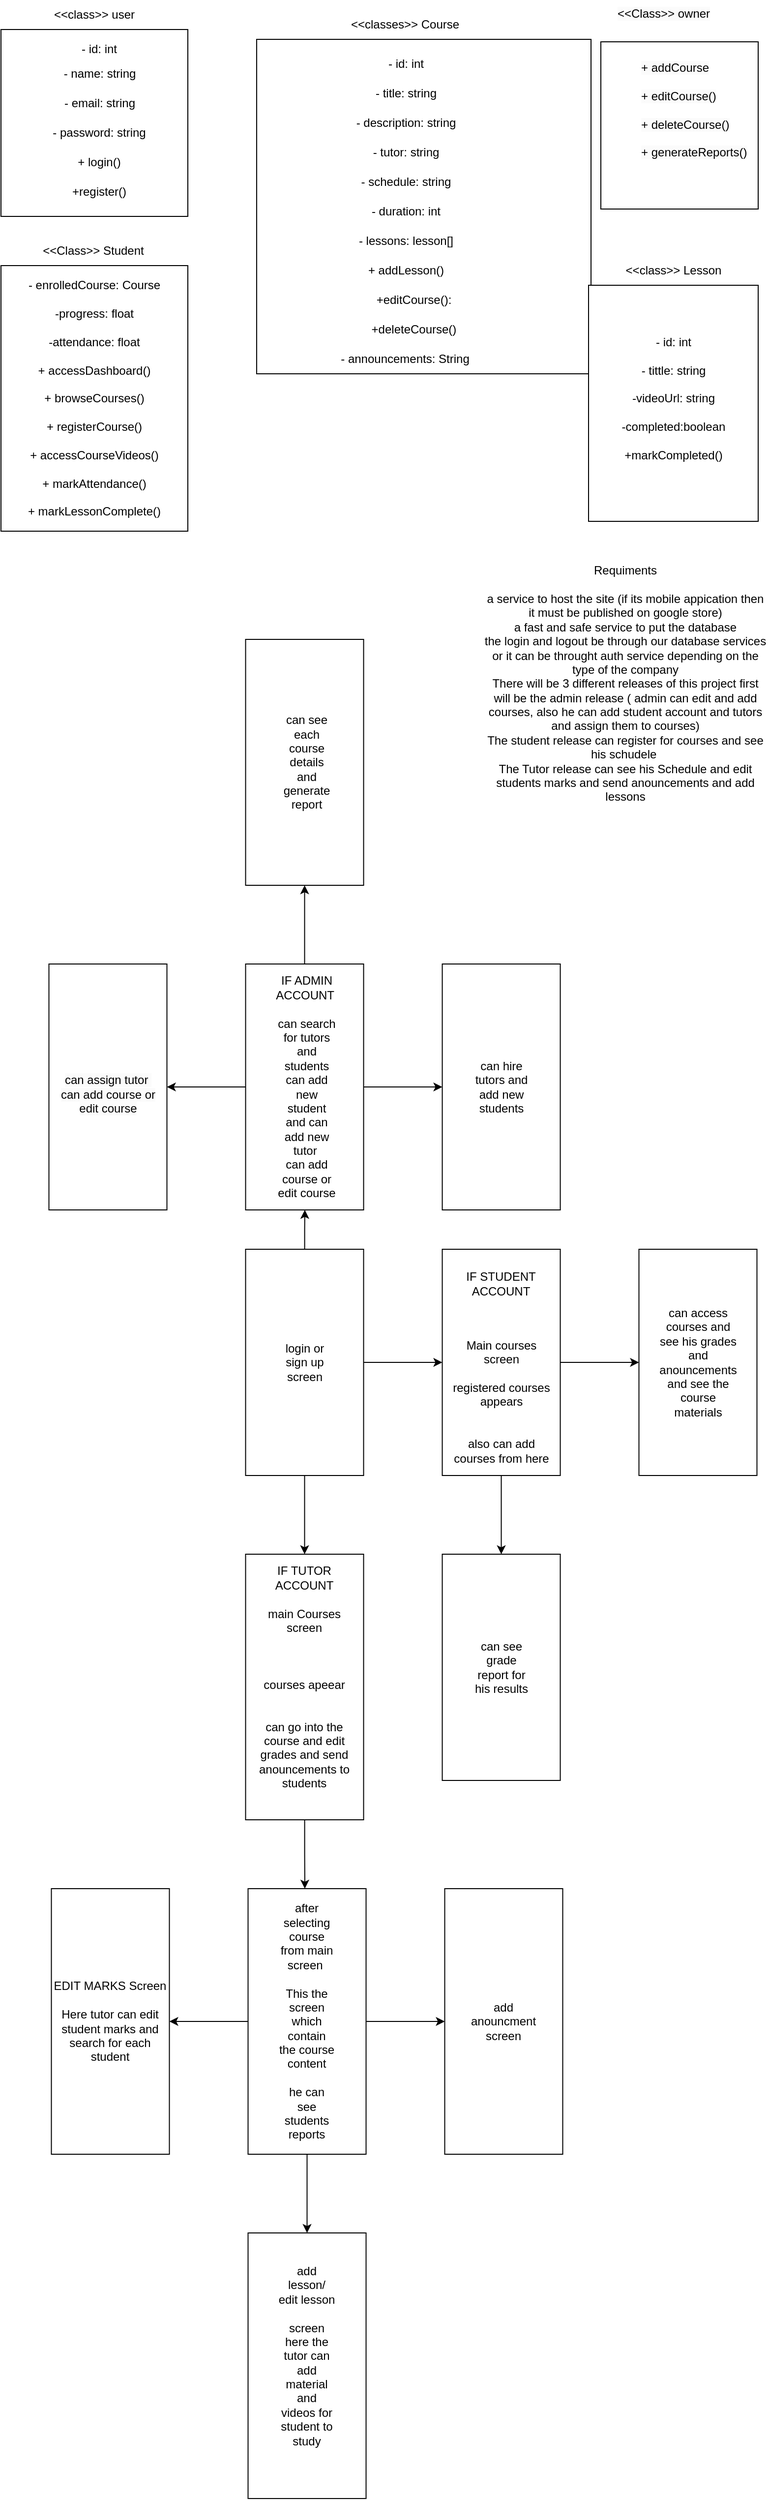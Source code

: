 <mxfile version="21.6.8" type="device">
  <diagram id="oAo8j1Nom89BJx8ORDOW" name="Page-1">
    <mxGraphModel dx="1358" dy="1662" grid="1" gridSize="10" guides="1" tooltips="1" connect="1" arrows="1" fold="1" page="1" pageScale="1" pageWidth="850" pageHeight="1100" math="0" shadow="0">
      <root>
        <mxCell id="0" />
        <mxCell id="1" parent="0" />
        <mxCell id="hD3B410XYsVP6_KNqT4j-1" value="" style="whiteSpace=wrap;html=1;aspect=fixed;" vertex="1" parent="1">
          <mxGeometry x="30" y="-1070" width="190" height="190" as="geometry" />
        </mxCell>
        <mxCell id="hD3B410XYsVP6_KNqT4j-2" value="&amp;lt;&amp;lt;class&amp;gt;&amp;gt; user" style="text;strokeColor=none;align=center;fillColor=none;html=1;verticalAlign=middle;whiteSpace=wrap;rounded=0;" vertex="1" parent="1">
          <mxGeometry x="80" y="-1100" width="90" height="30" as="geometry" />
        </mxCell>
        <mxCell id="hD3B410XYsVP6_KNqT4j-3" value="- id: int" style="text;strokeColor=none;align=center;fillColor=none;html=1;verticalAlign=middle;whiteSpace=wrap;rounded=0;" vertex="1" parent="1">
          <mxGeometry x="100" y="-1060" width="60" height="20" as="geometry" />
        </mxCell>
        <mxCell id="hD3B410XYsVP6_KNqT4j-4" value="- name: string" style="text;strokeColor=none;align=center;fillColor=none;html=1;verticalAlign=middle;whiteSpace=wrap;rounded=0;" vertex="1" parent="1">
          <mxGeometry x="87.5" y="-1040" width="85" height="30" as="geometry" />
        </mxCell>
        <mxCell id="hD3B410XYsVP6_KNqT4j-9" value="- email: string" style="text;strokeColor=none;align=center;fillColor=none;html=1;verticalAlign=middle;whiteSpace=wrap;rounded=0;" vertex="1" parent="1">
          <mxGeometry x="92.5" y="-1010" width="75" height="30" as="geometry" />
        </mxCell>
        <mxCell id="hD3B410XYsVP6_KNqT4j-10" value="- password: string" style="text;strokeColor=none;align=center;fillColor=none;html=1;verticalAlign=middle;whiteSpace=wrap;rounded=0;" vertex="1" parent="1">
          <mxGeometry x="76.25" y="-980" width="107.5" height="30" as="geometry" />
        </mxCell>
        <mxCell id="hD3B410XYsVP6_KNqT4j-11" value="+ login()" style="text;strokeColor=none;align=center;fillColor=none;html=1;verticalAlign=middle;whiteSpace=wrap;rounded=0;" vertex="1" parent="1">
          <mxGeometry x="76.25" y="-950" width="107.5" height="30" as="geometry" />
        </mxCell>
        <mxCell id="hD3B410XYsVP6_KNqT4j-12" value="+register()" style="text;strokeColor=none;align=center;fillColor=none;html=1;verticalAlign=middle;whiteSpace=wrap;rounded=0;" vertex="1" parent="1">
          <mxGeometry x="100" y="-920" width="60" height="30" as="geometry" />
        </mxCell>
        <mxCell id="hD3B410XYsVP6_KNqT4j-13" value="" style="whiteSpace=wrap;html=1;aspect=fixed;" vertex="1" parent="1">
          <mxGeometry x="290" y="-1060" width="340" height="340" as="geometry" />
        </mxCell>
        <mxCell id="hD3B410XYsVP6_KNqT4j-14" value="&amp;lt;&amp;lt;classes&amp;gt;&amp;gt; Course" style="text;strokeColor=none;align=center;fillColor=none;html=1;verticalAlign=middle;whiteSpace=wrap;rounded=0;" vertex="1" parent="1">
          <mxGeometry x="346.25" y="-1090" width="190" height="30" as="geometry" />
        </mxCell>
        <mxCell id="hD3B410XYsVP6_KNqT4j-15" value="- id: int" style="text;strokeColor=none;align=center;fillColor=none;html=1;verticalAlign=middle;whiteSpace=wrap;rounded=0;" vertex="1" parent="1">
          <mxGeometry x="387.5" y="-1050" width="107.5" height="30" as="geometry" />
        </mxCell>
        <mxCell id="hD3B410XYsVP6_KNqT4j-16" value="- title: string" style="text;strokeColor=none;align=center;fillColor=none;html=1;verticalAlign=middle;whiteSpace=wrap;rounded=0;" vertex="1" parent="1">
          <mxGeometry x="387.5" y="-1020" width="107.5" height="30" as="geometry" />
        </mxCell>
        <mxCell id="hD3B410XYsVP6_KNqT4j-17" value="- description: string" style="text;strokeColor=none;align=center;fillColor=none;html=1;verticalAlign=middle;whiteSpace=wrap;rounded=0;" vertex="1" parent="1">
          <mxGeometry x="387.5" y="-990" width="107.5" height="30" as="geometry" />
        </mxCell>
        <mxCell id="hD3B410XYsVP6_KNqT4j-18" value="- tutor: string" style="text;strokeColor=none;align=center;fillColor=none;html=1;verticalAlign=middle;whiteSpace=wrap;rounded=0;" vertex="1" parent="1">
          <mxGeometry x="387.5" y="-960" width="107.5" height="30" as="geometry" />
        </mxCell>
        <mxCell id="hD3B410XYsVP6_KNqT4j-19" value="- schedule: string" style="text;strokeColor=none;align=center;fillColor=none;html=1;verticalAlign=middle;whiteSpace=wrap;rounded=0;" vertex="1" parent="1">
          <mxGeometry x="387.5" y="-930" width="107.5" height="30" as="geometry" />
        </mxCell>
        <mxCell id="hD3B410XYsVP6_KNqT4j-20" value="- duration: int" style="text;strokeColor=none;align=center;fillColor=none;html=1;verticalAlign=middle;whiteSpace=wrap;rounded=0;" vertex="1" parent="1">
          <mxGeometry x="387.5" y="-900" width="107.5" height="30" as="geometry" />
        </mxCell>
        <mxCell id="hD3B410XYsVP6_KNqT4j-21" value="- lessons: lesson[]" style="text;strokeColor=none;align=center;fillColor=none;html=1;verticalAlign=middle;whiteSpace=wrap;rounded=0;" vertex="1" parent="1">
          <mxGeometry x="387.5" y="-870" width="107.5" height="30" as="geometry" />
        </mxCell>
        <mxCell id="hD3B410XYsVP6_KNqT4j-22" value="+ addLesson()" style="text;strokeColor=none;align=center;fillColor=none;html=1;verticalAlign=middle;whiteSpace=wrap;rounded=0;" vertex="1" parent="1">
          <mxGeometry x="387.5" y="-840" width="107.5" height="30" as="geometry" />
        </mxCell>
        <mxCell id="hD3B410XYsVP6_KNqT4j-23" value="+editCourse():" style="text;strokeColor=none;align=center;fillColor=none;html=1;verticalAlign=middle;whiteSpace=wrap;rounded=0;" vertex="1" parent="1">
          <mxGeometry x="396.25" y="-810" width="107.5" height="30" as="geometry" />
        </mxCell>
        <mxCell id="hD3B410XYsVP6_KNqT4j-24" value="+deleteCourse()" style="text;strokeColor=none;align=center;fillColor=none;html=1;verticalAlign=middle;whiteSpace=wrap;rounded=0;" vertex="1" parent="1">
          <mxGeometry x="396.25" y="-780" width="107.5" height="30" as="geometry" />
        </mxCell>
        <mxCell id="hD3B410XYsVP6_KNqT4j-25" value="" style="rounded=0;whiteSpace=wrap;html=1;" vertex="1" parent="1">
          <mxGeometry x="627.5" y="-810" width="172.5" height="240" as="geometry" />
        </mxCell>
        <mxCell id="hD3B410XYsVP6_KNqT4j-26" value="&amp;lt;&amp;lt;class&amp;gt;&amp;gt; Lesson" style="text;strokeColor=none;align=center;fillColor=none;html=1;verticalAlign=middle;whiteSpace=wrap;rounded=0;" vertex="1" parent="1">
          <mxGeometry x="660" y="-840" width="107.5" height="30" as="geometry" />
        </mxCell>
        <mxCell id="hD3B410XYsVP6_KNqT4j-27" value="- id: int&lt;br&gt;&lt;br&gt;- tittle: string&lt;br&gt;&lt;br&gt;-videoUrl: string&lt;br&gt;&lt;br&gt;-completed:boolean&lt;br&gt;&lt;br&gt;+markCompleted()" style="text;strokeColor=none;align=center;fillColor=none;html=1;verticalAlign=middle;whiteSpace=wrap;rounded=0;" vertex="1" parent="1">
          <mxGeometry x="660" y="-800" width="107.5" height="210" as="geometry" />
        </mxCell>
        <mxCell id="hD3B410XYsVP6_KNqT4j-29" value="" style="rounded=0;whiteSpace=wrap;html=1;" vertex="1" parent="1">
          <mxGeometry x="30" y="-830" width="190" height="270" as="geometry" />
        </mxCell>
        <mxCell id="hD3B410XYsVP6_KNqT4j-30" value="&amp;lt;&amp;lt;Class&amp;gt;&amp;gt; Student" style="text;strokeColor=none;align=center;fillColor=none;html=1;verticalAlign=middle;whiteSpace=wrap;rounded=0;" vertex="1" parent="1">
          <mxGeometry x="70" y="-860" width="107.5" height="30" as="geometry" />
        </mxCell>
        <mxCell id="hD3B410XYsVP6_KNqT4j-31" value="- enrolledCourse: Course&lt;br&gt;&lt;br&gt;-progress: float&lt;br&gt;&lt;br&gt;-attendance: float&lt;br&gt;&amp;nbsp;&lt;br&gt;+ accessDashboard()&lt;br&gt;&lt;br&gt;+ browseCourses()&lt;br&gt;&lt;br&gt;+ registerCourse()&lt;br&gt;&lt;br&gt;+ accessCourseVideos()&lt;br&gt;&lt;br&gt;+ markAttendance()&lt;br&gt;&lt;br&gt;+ markLessonComplete()" style="text;strokeColor=none;align=center;fillColor=none;html=1;verticalAlign=middle;whiteSpace=wrap;rounded=0;" vertex="1" parent="1">
          <mxGeometry x="43.13" y="-820" width="163.75" height="250" as="geometry" />
        </mxCell>
        <mxCell id="hD3B410XYsVP6_KNqT4j-32" value="" style="rounded=0;whiteSpace=wrap;html=1;" vertex="1" parent="1">
          <mxGeometry x="640" y="-1057.5" width="160" height="170" as="geometry" />
        </mxCell>
        <mxCell id="hD3B410XYsVP6_KNqT4j-34" value="&lt;span style=&quot;color: rgb(0, 0, 0); font-family: Helvetica; font-size: 12px; font-style: normal; font-variant-ligatures: normal; font-variant-caps: normal; font-weight: 400; letter-spacing: normal; orphans: 2; text-align: center; text-indent: 0px; text-transform: none; widows: 2; word-spacing: 0px; -webkit-text-stroke-width: 0px; background-color: rgb(251, 251, 251); text-decoration-thickness: initial; text-decoration-style: initial; text-decoration-color: initial; float: none; display: inline !important;&quot;&gt;&amp;lt;&amp;lt;Class&amp;gt;&amp;gt; owner&lt;/span&gt;" style="text;whiteSpace=wrap;html=1;" vertex="1" parent="1">
          <mxGeometry x="655" y="-1100" width="100" height="40" as="geometry" />
        </mxCell>
        <mxCell id="hD3B410XYsVP6_KNqT4j-37" value="&lt;span style=&quot;color: rgb(0, 0, 0); font-family: Helvetica; font-size: 12px; font-style: normal; font-variant-ligatures: normal; font-variant-caps: normal; font-weight: 400; letter-spacing: normal; orphans: 2; text-align: center; text-indent: 0px; text-transform: none; widows: 2; word-spacing: 0px; -webkit-text-stroke-width: 0px; background-color: rgb(251, 251, 251); text-decoration-thickness: initial; text-decoration-style: initial; text-decoration-color: initial; float: none; display: inline !important;&quot;&gt;+ addCourse&lt;br&gt;&lt;br&gt;+ editCourse()&lt;br&gt;&lt;br&gt;+ deleteCourse()&lt;br&gt;&lt;br&gt;+ generateReports()&lt;br&gt;&lt;/span&gt;" style="text;whiteSpace=wrap;html=1;" vertex="1" parent="1">
          <mxGeometry x="678.75" y="-1045" width="116.25" height="145" as="geometry" />
        </mxCell>
        <mxCell id="hD3B410XYsVP6_KNqT4j-38" value="Requiments&lt;br&gt;&lt;br&gt;a service to host the site (if its mobile appication then it must be published on google store)&lt;br&gt;a fast and safe service to put the database&lt;br&gt;the login and logout be through our database services or it can be throught auth service depending on the type of the company&lt;br&gt;There will be 3 different releases of this project first will be the admin release ( admin can edit and add courses, also he can add student account and tutors and assign them to courses)&lt;br&gt;The student release can register for courses and see his schudele&amp;nbsp;&lt;br&gt;The Tutor release can see his Schedule and edit students marks&amp;nbsp;and send anouncements and add lessons" style="text;strokeColor=none;align=center;fillColor=none;html=1;verticalAlign=middle;whiteSpace=wrap;rounded=0;" vertex="1" parent="1">
          <mxGeometry x="520" y="-540" width="290" height="270" as="geometry" />
        </mxCell>
        <mxCell id="hD3B410XYsVP6_KNqT4j-43" value="" style="edgeStyle=orthogonalEdgeStyle;rounded=0;orthogonalLoop=1;jettySize=auto;html=1;" edge="1" parent="1" source="hD3B410XYsVP6_KNqT4j-39" target="hD3B410XYsVP6_KNqT4j-42">
          <mxGeometry relative="1" as="geometry" />
        </mxCell>
        <mxCell id="hD3B410XYsVP6_KNqT4j-47" value="" style="edgeStyle=orthogonalEdgeStyle;rounded=0;orthogonalLoop=1;jettySize=auto;html=1;" edge="1" parent="1" source="hD3B410XYsVP6_KNqT4j-39" target="hD3B410XYsVP6_KNqT4j-46">
          <mxGeometry relative="1" as="geometry" />
        </mxCell>
        <mxCell id="hD3B410XYsVP6_KNqT4j-55" value="" style="edgeStyle=orthogonalEdgeStyle;rounded=0;orthogonalLoop=1;jettySize=auto;html=1;" edge="1" parent="1" source="hD3B410XYsVP6_KNqT4j-39">
          <mxGeometry relative="1" as="geometry">
            <mxPoint x="339" y="130" as="targetPoint" />
          </mxGeometry>
        </mxCell>
        <mxCell id="hD3B410XYsVP6_KNqT4j-39" value="" style="rounded=0;whiteSpace=wrap;html=1;" vertex="1" parent="1">
          <mxGeometry x="278.75" y="170" width="120" height="230" as="geometry" />
        </mxCell>
        <mxCell id="hD3B410XYsVP6_KNqT4j-40" value="login or sign up screen" style="text;strokeColor=none;align=center;fillColor=none;html=1;verticalAlign=middle;whiteSpace=wrap;rounded=0;" vertex="1" parent="1">
          <mxGeometry x="308.76" y="250" width="60" height="70" as="geometry" />
        </mxCell>
        <mxCell id="hD3B410XYsVP6_KNqT4j-66" value="" style="edgeStyle=orthogonalEdgeStyle;rounded=0;orthogonalLoop=1;jettySize=auto;html=1;" edge="1" parent="1" source="hD3B410XYsVP6_KNqT4j-42" target="hD3B410XYsVP6_KNqT4j-65">
          <mxGeometry relative="1" as="geometry" />
        </mxCell>
        <mxCell id="hD3B410XYsVP6_KNqT4j-71" value="" style="edgeStyle=orthogonalEdgeStyle;rounded=0;orthogonalLoop=1;jettySize=auto;html=1;" edge="1" parent="1" source="hD3B410XYsVP6_KNqT4j-42" target="hD3B410XYsVP6_KNqT4j-70">
          <mxGeometry relative="1" as="geometry" />
        </mxCell>
        <mxCell id="hD3B410XYsVP6_KNqT4j-42" value="" style="rounded=0;whiteSpace=wrap;html=1;" vertex="1" parent="1">
          <mxGeometry x="478.75" y="170" width="120" height="230" as="geometry" />
        </mxCell>
        <mxCell id="hD3B410XYsVP6_KNqT4j-44" value="Main courses screen&lt;br&gt;&lt;br&gt;registered courses appears&lt;br&gt;&lt;br&gt;&lt;br&gt;also can add courses from here" style="text;strokeColor=none;align=center;fillColor=none;html=1;verticalAlign=middle;whiteSpace=wrap;rounded=0;" vertex="1" parent="1">
          <mxGeometry x="485" y="310" width="107.5" height="30" as="geometry" />
        </mxCell>
        <mxCell id="hD3B410XYsVP6_KNqT4j-45" value="IF STUDENT ACCOUNT" style="text;strokeColor=none;align=center;fillColor=none;html=1;verticalAlign=middle;whiteSpace=wrap;rounded=0;" vertex="1" parent="1">
          <mxGeometry x="501.25" y="190" width="75" height="30" as="geometry" />
        </mxCell>
        <mxCell id="hD3B410XYsVP6_KNqT4j-51" value="" style="edgeStyle=orthogonalEdgeStyle;rounded=0;orthogonalLoop=1;jettySize=auto;html=1;" edge="1" parent="1" source="hD3B410XYsVP6_KNqT4j-46">
          <mxGeometry relative="1" as="geometry">
            <mxPoint x="339" y="820" as="targetPoint" />
          </mxGeometry>
        </mxCell>
        <mxCell id="hD3B410XYsVP6_KNqT4j-46" value="&lt;br&gt;" style="rounded=0;whiteSpace=wrap;html=1;" vertex="1" parent="1">
          <mxGeometry x="278.75" y="480" width="120" height="270" as="geometry" />
        </mxCell>
        <mxCell id="hD3B410XYsVP6_KNqT4j-48" value="IF TUTOR ACCOUNT&lt;br&gt;&lt;br&gt;main Courses screen&lt;br&gt;&lt;br&gt;&lt;br&gt;&lt;br&gt;courses apeear&lt;br&gt;&lt;br&gt;&lt;br&gt;can go into the course and edit grades and send anouncements to students&lt;br&gt;" style="text;strokeColor=none;align=center;fillColor=none;html=1;verticalAlign=middle;whiteSpace=wrap;rounded=0;" vertex="1" parent="1">
          <mxGeometry x="286.26" y="590" width="105" height="30" as="geometry" />
        </mxCell>
        <mxCell id="hD3B410XYsVP6_KNqT4j-49" value="- announcements: String" style="text;strokeColor=none;align=center;fillColor=none;html=1;verticalAlign=middle;whiteSpace=wrap;rounded=0;" vertex="1" parent="1">
          <mxGeometry x="371.25" y="-750" width="140" height="30" as="geometry" />
        </mxCell>
        <mxCell id="hD3B410XYsVP6_KNqT4j-74" value="" style="edgeStyle=orthogonalEdgeStyle;rounded=0;orthogonalLoop=1;jettySize=auto;html=1;" edge="1" parent="1" source="hD3B410XYsVP6_KNqT4j-50" target="hD3B410XYsVP6_KNqT4j-73">
          <mxGeometry relative="1" as="geometry" />
        </mxCell>
        <mxCell id="hD3B410XYsVP6_KNqT4j-77" value="" style="edgeStyle=orthogonalEdgeStyle;rounded=0;orthogonalLoop=1;jettySize=auto;html=1;" edge="1" parent="1" source="hD3B410XYsVP6_KNqT4j-50" target="hD3B410XYsVP6_KNqT4j-76">
          <mxGeometry relative="1" as="geometry" />
        </mxCell>
        <mxCell id="hD3B410XYsVP6_KNqT4j-80" value="" style="edgeStyle=orthogonalEdgeStyle;rounded=0;orthogonalLoop=1;jettySize=auto;html=1;" edge="1" parent="1" source="hD3B410XYsVP6_KNqT4j-50" target="hD3B410XYsVP6_KNqT4j-79">
          <mxGeometry relative="1" as="geometry" />
        </mxCell>
        <mxCell id="hD3B410XYsVP6_KNqT4j-50" value="" style="rounded=0;whiteSpace=wrap;html=1;" vertex="1" parent="1">
          <mxGeometry x="281.25" y="820" width="120" height="270" as="geometry" />
        </mxCell>
        <mxCell id="hD3B410XYsVP6_KNqT4j-52" value="after selecting course from main screen&amp;nbsp;&lt;br&gt;&lt;br&gt;This the screen which contain the course content&lt;br&gt;&lt;br&gt;he can see students reports" style="text;strokeColor=none;align=center;fillColor=none;html=1;verticalAlign=middle;whiteSpace=wrap;rounded=0;" vertex="1" parent="1">
          <mxGeometry x="311.25" y="940" width="60" height="30" as="geometry" />
        </mxCell>
        <mxCell id="hD3B410XYsVP6_KNqT4j-58" value="" style="edgeStyle=orthogonalEdgeStyle;rounded=0;orthogonalLoop=1;jettySize=auto;html=1;" edge="1" parent="1" source="hD3B410XYsVP6_KNqT4j-54" target="hD3B410XYsVP6_KNqT4j-57">
          <mxGeometry relative="1" as="geometry" />
        </mxCell>
        <mxCell id="hD3B410XYsVP6_KNqT4j-60" value="" style="edgeStyle=orthogonalEdgeStyle;rounded=0;orthogonalLoop=1;jettySize=auto;html=1;" edge="1" parent="1" source="hD3B410XYsVP6_KNqT4j-54" target="hD3B410XYsVP6_KNqT4j-59">
          <mxGeometry relative="1" as="geometry" />
        </mxCell>
        <mxCell id="hD3B410XYsVP6_KNqT4j-63" value="" style="edgeStyle=orthogonalEdgeStyle;rounded=0;orthogonalLoop=1;jettySize=auto;html=1;" edge="1" parent="1" source="hD3B410XYsVP6_KNqT4j-54" target="hD3B410XYsVP6_KNqT4j-62">
          <mxGeometry relative="1" as="geometry" />
        </mxCell>
        <mxCell id="hD3B410XYsVP6_KNqT4j-54" value="" style="rounded=0;whiteSpace=wrap;html=1;" vertex="1" parent="1">
          <mxGeometry x="278.76" y="-120" width="120" height="250" as="geometry" />
        </mxCell>
        <mxCell id="hD3B410XYsVP6_KNqT4j-56" value="IF ADMIN ACCOUNT&amp;nbsp;&lt;br&gt;&lt;br&gt;can search for tutors and students can add new student and can add new tutor&amp;nbsp;&lt;br&gt;can add course or edit course" style="text;strokeColor=none;align=center;fillColor=none;html=1;verticalAlign=middle;whiteSpace=wrap;rounded=0;" vertex="1" parent="1">
          <mxGeometry x="311.25" y="-10" width="60" height="30" as="geometry" />
        </mxCell>
        <mxCell id="hD3B410XYsVP6_KNqT4j-57" value="&lt;br&gt;&lt;span style=&quot;color: rgb(0, 0, 0); font-family: Helvetica; font-size: 12px; font-style: normal; font-variant-ligatures: normal; font-variant-caps: normal; font-weight: 400; letter-spacing: normal; orphans: 2; text-align: center; text-indent: 0px; text-transform: none; widows: 2; word-spacing: 0px; -webkit-text-stroke-width: 0px; background-color: rgb(251, 251, 251); text-decoration-thickness: initial; text-decoration-style: initial; text-decoration-color: initial; float: none; display: inline !important;&quot;&gt;can assign tutor&amp;nbsp;&lt;/span&gt;&lt;br style=&quot;border-color: var(--border-color); color: rgb(0, 0, 0); font-family: Helvetica; font-size: 12px; font-style: normal; font-variant-ligatures: normal; font-variant-caps: normal; font-weight: 400; letter-spacing: normal; orphans: 2; text-align: center; text-indent: 0px; text-transform: none; widows: 2; word-spacing: 0px; -webkit-text-stroke-width: 0px; background-color: rgb(251, 251, 251); text-decoration-thickness: initial; text-decoration-style: initial; text-decoration-color: initial;&quot;&gt;&lt;span style=&quot;color: rgb(0, 0, 0); font-family: Helvetica; font-size: 12px; font-style: normal; font-variant-ligatures: normal; font-variant-caps: normal; font-weight: 400; letter-spacing: normal; orphans: 2; text-align: center; text-indent: 0px; text-transform: none; widows: 2; word-spacing: 0px; -webkit-text-stroke-width: 0px; background-color: rgb(251, 251, 251); text-decoration-thickness: initial; text-decoration-style: initial; text-decoration-color: initial; float: none; display: inline !important;&quot;&gt;can add course or edit course&lt;/span&gt;" style="rounded=0;whiteSpace=wrap;html=1;" vertex="1" parent="1">
          <mxGeometry x="78.76" y="-120" width="120" height="250" as="geometry" />
        </mxCell>
        <mxCell id="hD3B410XYsVP6_KNqT4j-59" value="" style="rounded=0;whiteSpace=wrap;html=1;" vertex="1" parent="1">
          <mxGeometry x="478.76" y="-120" width="120" height="250" as="geometry" />
        </mxCell>
        <mxCell id="hD3B410XYsVP6_KNqT4j-61" value="can hire tutors and add new students" style="text;strokeColor=none;align=center;fillColor=none;html=1;verticalAlign=middle;whiteSpace=wrap;rounded=0;" vertex="1" parent="1">
          <mxGeometry x="508.75" y="-10" width="60" height="30" as="geometry" />
        </mxCell>
        <mxCell id="hD3B410XYsVP6_KNqT4j-62" value="" style="rounded=0;whiteSpace=wrap;html=1;" vertex="1" parent="1">
          <mxGeometry x="278.76" y="-450" width="120" height="250" as="geometry" />
        </mxCell>
        <mxCell id="hD3B410XYsVP6_KNqT4j-64" value="can see each course details and generate report" style="text;strokeColor=none;align=center;fillColor=none;html=1;verticalAlign=middle;whiteSpace=wrap;rounded=0;" vertex="1" parent="1">
          <mxGeometry x="311.25" y="-340" width="60" height="30" as="geometry" />
        </mxCell>
        <mxCell id="hD3B410XYsVP6_KNqT4j-65" value="" style="rounded=0;whiteSpace=wrap;html=1;" vertex="1" parent="1">
          <mxGeometry x="678.75" y="170" width="120" height="230" as="geometry" />
        </mxCell>
        <mxCell id="hD3B410XYsVP6_KNqT4j-67" value="can access courses and see his grades and anouncements and see the course materials" style="text;strokeColor=none;align=center;fillColor=none;html=1;verticalAlign=middle;whiteSpace=wrap;rounded=0;" vertex="1" parent="1">
          <mxGeometry x="708.75" y="270" width="60" height="30" as="geometry" />
        </mxCell>
        <mxCell id="hD3B410XYsVP6_KNqT4j-70" value="" style="rounded=0;whiteSpace=wrap;html=1;" vertex="1" parent="1">
          <mxGeometry x="478.75" y="480" width="120" height="230" as="geometry" />
        </mxCell>
        <mxCell id="hD3B410XYsVP6_KNqT4j-72" value="can see grade report for his results" style="text;strokeColor=none;align=center;fillColor=none;html=1;verticalAlign=middle;whiteSpace=wrap;rounded=0;" vertex="1" parent="1">
          <mxGeometry x="508.75" y="580" width="60" height="30" as="geometry" />
        </mxCell>
        <mxCell id="hD3B410XYsVP6_KNqT4j-73" value="" style="rounded=0;whiteSpace=wrap;html=1;" vertex="1" parent="1">
          <mxGeometry x="481.25" y="820" width="120" height="270" as="geometry" />
        </mxCell>
        <mxCell id="hD3B410XYsVP6_KNqT4j-75" value="add anouncment screen" style="text;strokeColor=none;align=center;fillColor=none;html=1;verticalAlign=middle;whiteSpace=wrap;rounded=0;" vertex="1" parent="1">
          <mxGeometry x="511.25" y="940" width="60" height="30" as="geometry" />
        </mxCell>
        <mxCell id="hD3B410XYsVP6_KNqT4j-76" value="" style="rounded=0;whiteSpace=wrap;html=1;" vertex="1" parent="1">
          <mxGeometry x="281.25" y="1170" width="120" height="270" as="geometry" />
        </mxCell>
        <mxCell id="hD3B410XYsVP6_KNqT4j-78" value="add lesson/ edit lesson&lt;br&gt;&lt;br&gt;&amp;nbsp;screen&amp;nbsp;&lt;br&gt;here the tutor can add material and videos for student to study" style="text;strokeColor=none;align=center;fillColor=none;html=1;verticalAlign=middle;whiteSpace=wrap;rounded=0;" vertex="1" parent="1">
          <mxGeometry x="311.25" y="1280" width="60" height="30" as="geometry" />
        </mxCell>
        <mxCell id="hD3B410XYsVP6_KNqT4j-79" value="EDIT MARKS Screen&lt;br&gt;&lt;br&gt;Here tutor can edit student marks and search for each student" style="rounded=0;whiteSpace=wrap;html=1;" vertex="1" parent="1">
          <mxGeometry x="81.25" y="820" width="120" height="270" as="geometry" />
        </mxCell>
      </root>
    </mxGraphModel>
  </diagram>
</mxfile>
